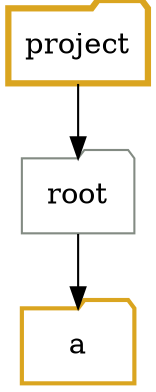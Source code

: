 digraph sourcetree
{
   node [ shape="box"; style="filled" ]

   "project" -> "root" [ style="", label="" ]
   "root" -> "root/a" [ style="", label="" ]
   "root/a" [ shape="folder", penwidth="2", color="goldenrod", style="" label="a"]
   "project" [ shape="folder", penwidth="3", color="goldenrod", style="" label="project"]
   "root" [ shape="folder", penwidth="1", color="honeydew4", style="" label="root"]
}

